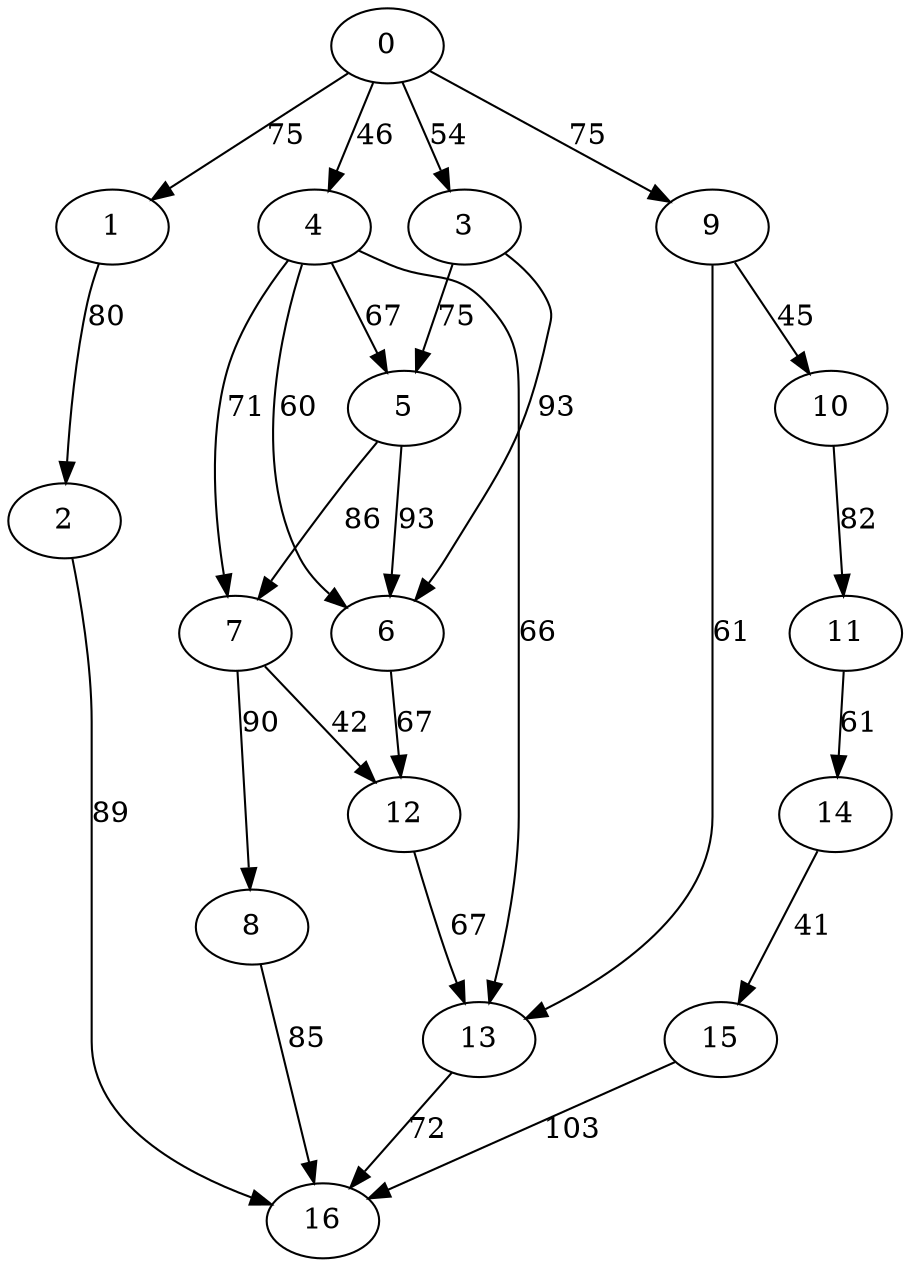 digraph t20p2r7_9 {
0 -> 1 [ label = 75 ];
0 -> 3 [ label = 54 ];
0 -> 4 [ label = 46 ];
0 -> 9 [ label = 75 ];
1 -> 2 [ label = 80 ];
2 -> 16 [ label = 89 ];
3 -> 5 [ label = 75 ];
3 -> 6 [ label = 93 ];
4 -> 5 [ label = 67 ];
4 -> 6 [ label = 60 ];
4 -> 7 [ label = 71 ];
4 -> 13 [ label = 66 ];
5 -> 6 [ label = 93 ];
5 -> 7 [ label = 86 ];
6 -> 12 [ label = 67 ];
7 -> 8 [ label = 90 ];
7 -> 12 [ label = 42 ];
8 -> 16 [ label = 85 ];
9 -> 10 [ label = 45 ];
9 -> 13 [ label = 61 ];
10 -> 11 [ label = 82 ];
11 -> 14 [ label = 61 ];
12 -> 13 [ label = 67 ];
13 -> 16 [ label = 72 ];
14 -> 15 [ label = 41 ];
15 -> 16 [ label = 103 ];
 }

